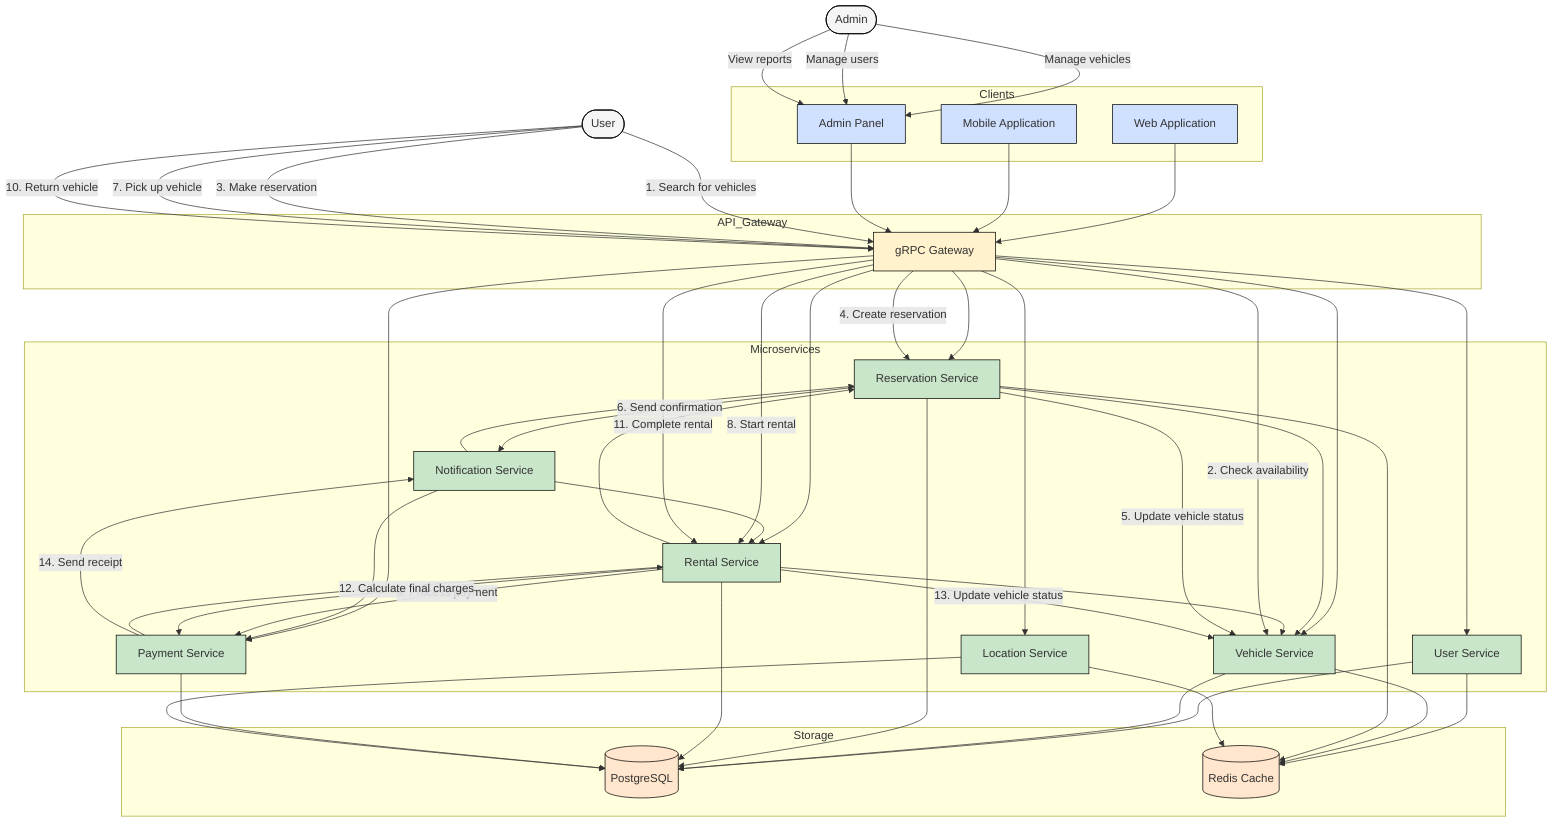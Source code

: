 flowchart TD
    subgraph Clients
        WebApp[Web Application]
        MobileApp[Mobile Application]
        AdminPanel[Admin Panel]
    end

    subgraph API_Gateway
        Gateway[gRPC Gateway]
    end

    subgraph Microservices
        UserService[User Service]
        VehicleService[Vehicle Service]
        ReservationService[Reservation Service]
        RentalService[Rental Service]
        PaymentService[Payment Service]
        LocationService[Location Service]
        NotificationService[Notification Service]
    end

    subgraph Storage
        Database[(PostgreSQL)]
        Cache[(Redis Cache)]
    end

    %% Client connections to Gateway
    WebApp --> Gateway
    MobileApp --> Gateway
    AdminPanel --> Gateway

    %% Gateway to Services
    Gateway --> UserService
    Gateway --> VehicleService
    Gateway --> ReservationService
    Gateway --> RentalService
    Gateway --> PaymentService
    Gateway --> LocationService

    %% Service to Service communications
    ReservationService --> VehicleService
    RentalService --> ReservationService
    RentalService --> VehicleService
    PaymentService --> RentalService
    NotificationService --> ReservationService
    NotificationService --> RentalService
    NotificationService --> PaymentService

    %% Services to Storage
    UserService --> Database
    VehicleService --> Database
    ReservationService --> Database
    RentalService --> Database
    PaymentService --> Database
    LocationService --> Database
    
    UserService --> Cache
    VehicleService --> Cache
    ReservationService --> Cache
    LocationService --> Cache

    %% Main User Flows
    User([User]) -- "1. Search for vehicles" --> Gateway
    Gateway -- "2. Check availability" --> VehicleService
    User -- "3. Make reservation" --> Gateway
    Gateway -- "4. Create reservation" --> ReservationService
    ReservationService -- "5. Update vehicle status" --> VehicleService
    ReservationService -- "6. Send confirmation" --> NotificationService
    User -- "7. Pick up vehicle" --> Gateway
    Gateway -- "8. Start rental" --> RentalService
    RentalService -- "9. Process payment" --> PaymentService
    User -- "10. Return vehicle" --> Gateway
    Gateway -- "11. Complete rental" --> RentalService
    RentalService -- "12. Calculate final charges" --> PaymentService
    RentalService -- "13. Update vehicle status" --> VehicleService
    PaymentService -- "14. Send receipt" --> NotificationService

    %% Admin Flows
    Admin([Admin]) -- "Manage vehicles" --> AdminPanel
    Admin -- "Manage users" --> AdminPanel
    Admin -- "View reports" --> AdminPanel
    
    %% Additional annotations
    classDef client fill:#d0e0ff,stroke:#000,stroke-width:1px
    classDef service fill:#c9e6ca,stroke:#000,stroke-width:1px
    classDef storage fill:#ffe6cc,stroke:#000,stroke-width:1px
    classDef gateway fill:#fff2cc,stroke:#000,stroke-width:1px
    classDef user fill:#f5f5f5,stroke:#000,stroke-width:1px

    class WebApp,MobileApp,AdminPanel client
    class UserService,VehicleService,ReservationService,RentalService,PaymentService,LocationService,NotificationService service
    class Database,Cache storage
    class Gateway gateway
    class User,Admin user